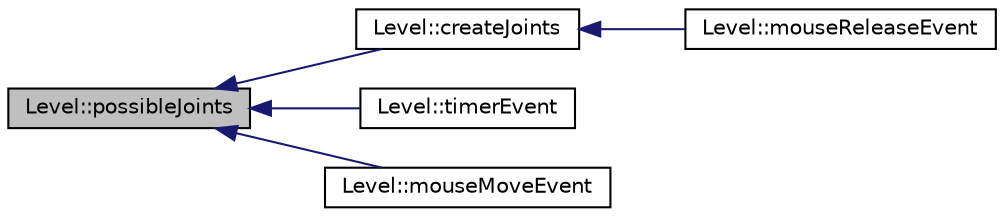 digraph G
{
  edge [fontname="Helvetica",fontsize="10",labelfontname="Helvetica",labelfontsize="10"];
  node [fontname="Helvetica",fontsize="10",shape=record];
  rankdir="LR";
  Node1 [label="Level::possibleJoints",height=0.2,width=0.4,color="black", fillcolor="grey75", style="filled" fontcolor="black"];
  Node1 -> Node2 [dir="back",color="midnightblue",fontsize="10",style="solid",fontname="Helvetica"];
  Node2 [label="Level::createJoints",height=0.2,width=0.4,color="black", fillcolor="white", style="filled",URL="$d2/d9d/classLevel.html#a753ed1a47f268859a713123dc640839c"];
  Node2 -> Node3 [dir="back",color="midnightblue",fontsize="10",style="solid",fontname="Helvetica"];
  Node3 [label="Level::mouseReleaseEvent",height=0.2,width=0.4,color="black", fillcolor="white", style="filled",URL="$d2/d9d/classLevel.html#a77722ba24f938b7a0707f755e635a8f6"];
  Node1 -> Node4 [dir="back",color="midnightblue",fontsize="10",style="solid",fontname="Helvetica"];
  Node4 [label="Level::timerEvent",height=0.2,width=0.4,color="black", fillcolor="white", style="filled",URL="$d2/d9d/classLevel.html#a47263f00b559de3fce0164f9efac0f6b"];
  Node1 -> Node5 [dir="back",color="midnightblue",fontsize="10",style="solid",fontname="Helvetica"];
  Node5 [label="Level::mouseMoveEvent",height=0.2,width=0.4,color="black", fillcolor="white", style="filled",URL="$d2/d9d/classLevel.html#a7221d73229e77fcddcfe04205f00daac"];
}
